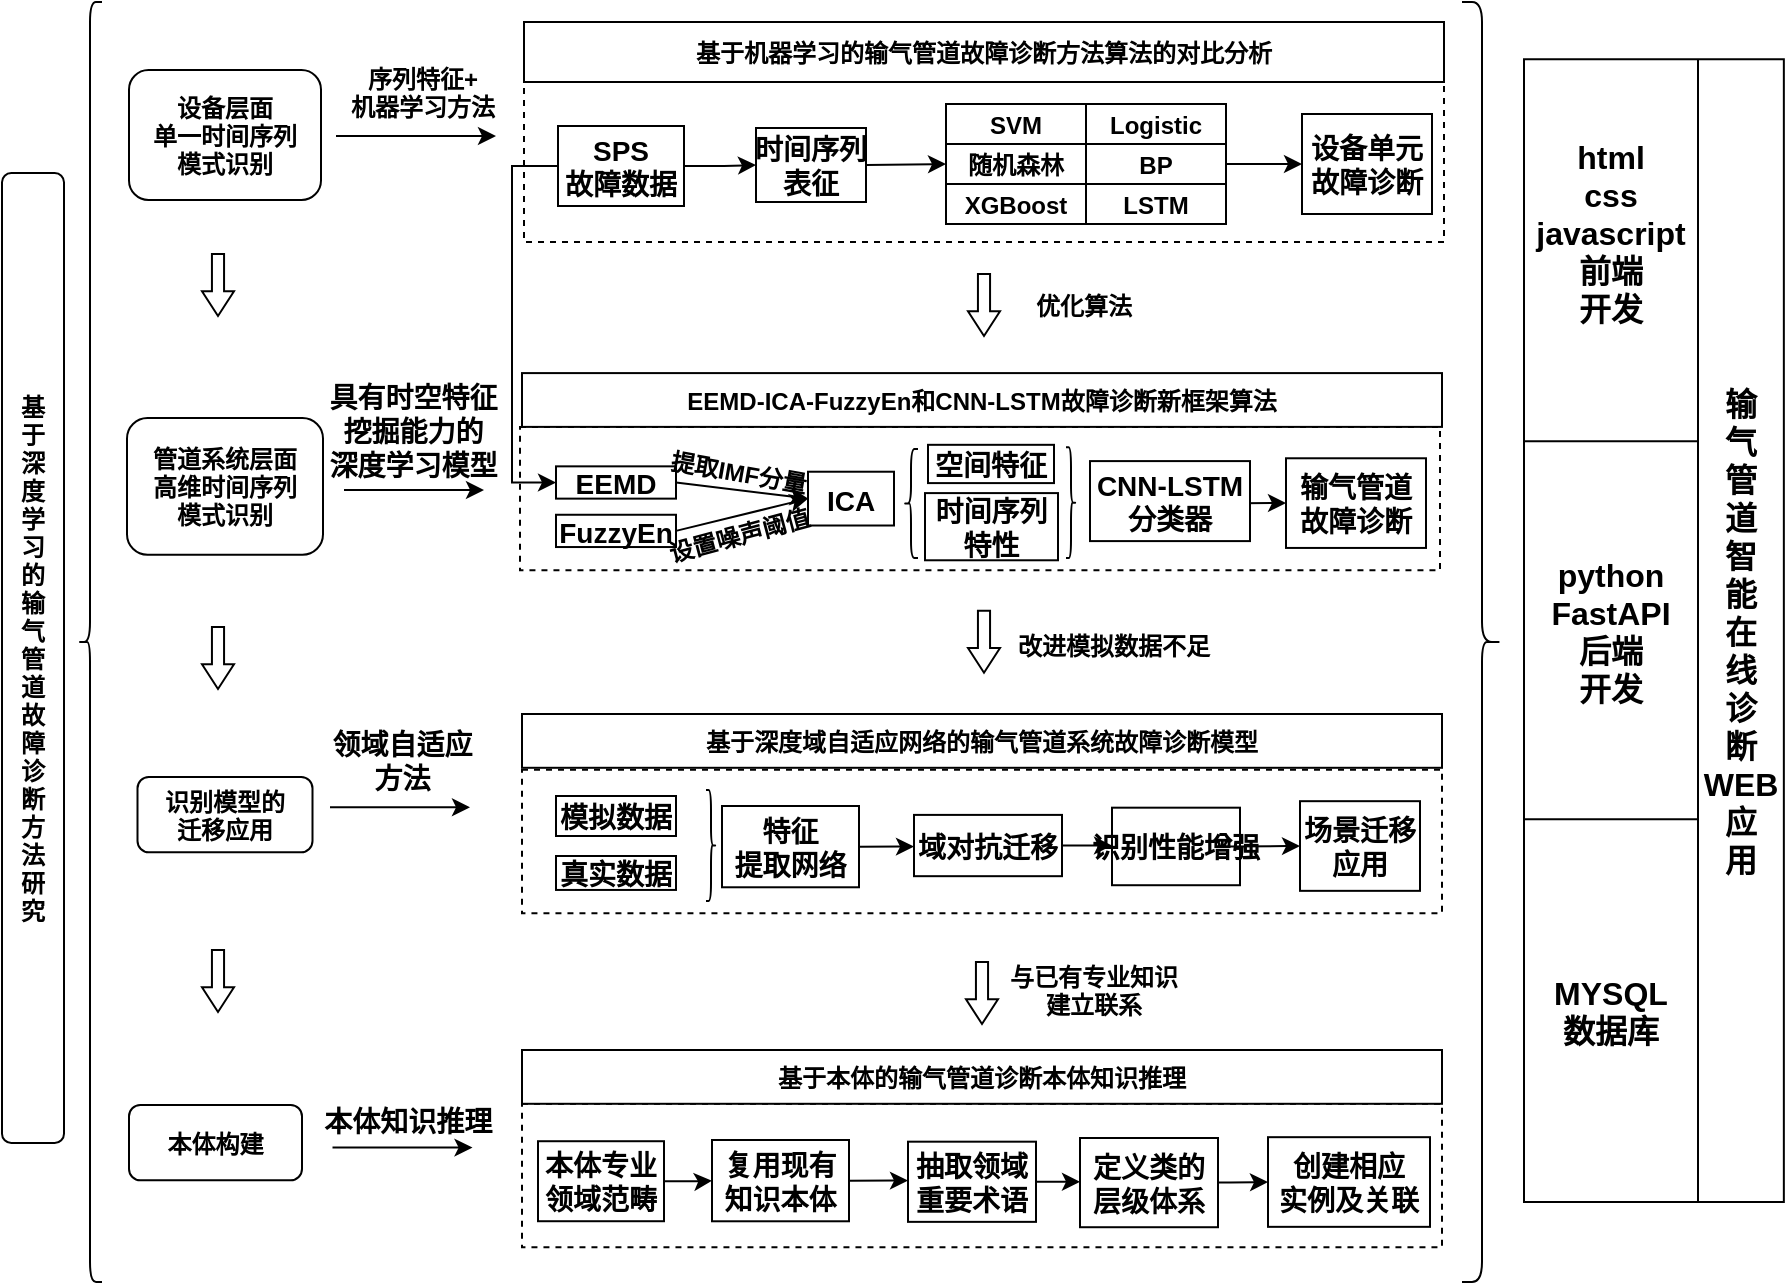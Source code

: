 <mxfile version="22.1.2" type="github">
  <diagram name="第 1 页" id="HYvwxCKRt6-kvIY1RSBt">
    <mxGraphModel dx="1015" dy="1727" grid="1" gridSize="10" guides="1" tooltips="1" connect="1" arrows="1" fold="1" page="1" pageScale="1" pageWidth="827" pageHeight="1169" math="0" shadow="0">
      <root>
        <mxCell id="0" />
        <mxCell id="1" parent="0" />
        <mxCell id="2n91kEc1MEfVxPzDMiQJ-1" value="基&#xa;于&#xa;深&#xa;度&#xa;学&#xa;习&#xa;的&#xa;输&#xa;气&#xa;管&#xa;道&#xa;故&#xa;障&#xa;诊&#xa;断&#xa;方&#xa;法&#xa;研&#xa;究" style="rounded=1;glass=0;fontFamily=Helvetica;fontStyle=1;" vertex="1" parent="1">
          <mxGeometry x="9" y="-974.5" width="31" height="485" as="geometry" />
        </mxCell>
        <mxCell id="2n91kEc1MEfVxPzDMiQJ-2" value="" style="shape=curlyBracket;rounded=1;labelPosition=left;verticalLabelPosition=middle;align=right;verticalAlign=middle;fontFamily=Helvetica;fontStyle=1;" vertex="1" parent="1">
          <mxGeometry x="47" y="-1060" width="12" height="640" as="geometry" />
        </mxCell>
        <mxCell id="2n91kEc1MEfVxPzDMiQJ-3" value="" style="group;fontFamily=Helvetica;fontStyle=1;" vertex="1" connectable="0" parent="1">
          <mxGeometry x="269" y="-874.448" width="460" height="111.828" as="geometry" />
        </mxCell>
        <mxCell id="2n91kEc1MEfVxPzDMiQJ-4" value="" style="rounded=0;dashed=1;fontFamily=Helvetica;fontStyle=1;" vertex="1" parent="2n91kEc1MEfVxPzDMiQJ-3">
          <mxGeometry x="-1" y="26.897" width="460" height="71.724" as="geometry" />
        </mxCell>
        <mxCell id="2n91kEc1MEfVxPzDMiQJ-5" value="EEMD-ICA-FuzzyEn和CNN-LSTM故障诊断新框架算法" style="rounded=0;fontFamily=Helvetica;fontStyle=1;" vertex="1" parent="2n91kEc1MEfVxPzDMiQJ-3">
          <mxGeometry width="460" height="26.897" as="geometry" />
        </mxCell>
        <mxCell id="2n91kEc1MEfVxPzDMiQJ-6" value="EEMD" style="rounded=0;fontFamily=Helvetica;fontSize=14;fontStyle=1;" vertex="1" parent="2n91kEc1MEfVxPzDMiQJ-3">
          <mxGeometry x="17" y="46.621" width="60" height="16.138" as="geometry" />
        </mxCell>
        <mxCell id="2n91kEc1MEfVxPzDMiQJ-7" value="ICA" style="rounded=0;fontFamily=Helvetica;fontSize=14;fontStyle=1;" vertex="1" parent="2n91kEc1MEfVxPzDMiQJ-3">
          <mxGeometry x="143" y="49.31" width="43" height="26.897" as="geometry" />
        </mxCell>
        <mxCell id="2n91kEc1MEfVxPzDMiQJ-8" value="输气管道&#xa;故障诊断" style="rounded=0;fontFamily=Helvetica;fontSize=14;fontStyle=1;" vertex="1" parent="2n91kEc1MEfVxPzDMiQJ-3">
          <mxGeometry x="382" y="42.59" width="70" height="44.83" as="geometry" />
        </mxCell>
        <mxCell id="2n91kEc1MEfVxPzDMiQJ-9" value="" style="edgeStyle=orthogonalEdgeStyle;rounded=0;orthogonalLoop=1;jettySize=auto;exitX=1;exitY=0.5;exitDx=0;exitDy=0;fontFamily=Helvetica;fontStyle=1" edge="1" parent="2n91kEc1MEfVxPzDMiQJ-3" target="2n91kEc1MEfVxPzDMiQJ-8">
          <mxGeometry relative="1" as="geometry">
            <mxPoint x="338" y="64.552" as="sourcePoint" />
          </mxGeometry>
        </mxCell>
        <mxCell id="2n91kEc1MEfVxPzDMiQJ-10" value="" style="endArrow=classic;rounded=0;exitX=1;exitY=0.5;exitDx=0;exitDy=0;entryX=0;entryY=0.5;entryDx=0;entryDy=0;fontFamily=Helvetica;fontStyle=1" edge="1" parent="2n91kEc1MEfVxPzDMiQJ-3" source="2n91kEc1MEfVxPzDMiQJ-6" target="2n91kEc1MEfVxPzDMiQJ-7">
          <mxGeometry width="50" height="50" relative="1" as="geometry">
            <mxPoint x="126" y="71.724" as="sourcePoint" />
            <mxPoint x="176" y="26.897" as="targetPoint" />
          </mxGeometry>
        </mxCell>
        <mxCell id="2n91kEc1MEfVxPzDMiQJ-11" value="FuzzyEn" style="rounded=0;fontFamily=Helvetica;fontSize=14;fontStyle=1;" vertex="1" parent="2n91kEc1MEfVxPzDMiQJ-3">
          <mxGeometry x="17" y="70.828" width="60" height="16.138" as="geometry" />
        </mxCell>
        <mxCell id="2n91kEc1MEfVxPzDMiQJ-12" value="提取IMF分量" style="text;strokeColor=none;fillColor=none;align=center;verticalAlign=middle;rounded=0;rotation=10;fontFamily=Helvetica;fontStyle=1;" vertex="1" parent="2n91kEc1MEfVxPzDMiQJ-3">
          <mxGeometry x="77" y="35.86" width="63" height="26.9" as="geometry" />
        </mxCell>
        <mxCell id="2n91kEc1MEfVxPzDMiQJ-13" value="" style="endArrow=classic;rounded=0;exitX=1;exitY=0.5;exitDx=0;exitDy=0;entryX=0;entryY=0.5;entryDx=0;entryDy=0;fontFamily=Helvetica;fontStyle=1" edge="1" parent="2n91kEc1MEfVxPzDMiQJ-3" source="2n91kEc1MEfVxPzDMiQJ-11" target="2n91kEc1MEfVxPzDMiQJ-7">
          <mxGeometry width="50" height="50" relative="1" as="geometry">
            <mxPoint x="86" y="125.517" as="sourcePoint" />
            <mxPoint x="136" y="62.759" as="targetPoint" />
          </mxGeometry>
        </mxCell>
        <mxCell id="2n91kEc1MEfVxPzDMiQJ-14" value="设置噪声阈值" style="text;strokeColor=none;fillColor=none;align=center;verticalAlign=middle;rounded=0;rotation=-15;fontFamily=Helvetica;fontStyle=1;" vertex="1" parent="2n91kEc1MEfVxPzDMiQJ-3">
          <mxGeometry x="74.5" y="76.21" width="68" height="8.97" as="geometry" />
        </mxCell>
        <mxCell id="2n91kEc1MEfVxPzDMiQJ-15" value="空间特征" style="rounded=0;fontFamily=Helvetica;fontSize=14;fontStyle=1;" vertex="1" parent="2n91kEc1MEfVxPzDMiQJ-3">
          <mxGeometry x="203" y="35.86" width="63" height="19.14" as="geometry" />
        </mxCell>
        <mxCell id="2n91kEc1MEfVxPzDMiQJ-16" value="CNN-LSTM&#xa;分类器" style="rounded=0;fontFamily=Helvetica;fontSize=14;fontStyle=1;" vertex="1" parent="2n91kEc1MEfVxPzDMiQJ-3">
          <mxGeometry x="284" y="44" width="80" height="40" as="geometry" />
        </mxCell>
        <mxCell id="2n91kEc1MEfVxPzDMiQJ-17" value="时间序列&#xa;特性" style="rounded=0;fontFamily=Helvetica;fontSize=14;fontStyle=1;" vertex="1" parent="2n91kEc1MEfVxPzDMiQJ-3">
          <mxGeometry x="201.5" y="60" width="66.5" height="33.59" as="geometry" />
        </mxCell>
        <mxCell id="2n91kEc1MEfVxPzDMiQJ-18" value="" style="shape=curlyBracket;rounded=1;labelPosition=left;verticalLabelPosition=middle;align=right;verticalAlign=middle;fontFamily=Helvetica;fontStyle=1;" vertex="1" parent="2n91kEc1MEfVxPzDMiQJ-3">
          <mxGeometry x="191" y="37.95" width="7" height="54.55" as="geometry" />
        </mxCell>
        <mxCell id="2n91kEc1MEfVxPzDMiQJ-19" value="" style="shape=curlyBracket;rounded=1;flipH=1;labelPosition=right;verticalLabelPosition=middle;align=left;verticalAlign=middle;fontFamily=Helvetica;fontStyle=1;" vertex="1" parent="2n91kEc1MEfVxPzDMiQJ-3">
          <mxGeometry x="272" y="37.05" width="5" height="55.45" as="geometry" />
        </mxCell>
        <mxCell id="2n91kEc1MEfVxPzDMiQJ-20" value="" style="group;fontFamily=Helvetica;fontStyle=1;" vertex="1" connectable="0" parent="1">
          <mxGeometry x="269" y="-733.998" width="460" height="98.621" as="geometry" />
        </mxCell>
        <mxCell id="2n91kEc1MEfVxPzDMiQJ-21" value="" style="rounded=0;dashed=1;fontFamily=Helvetica;fontStyle=1;" vertex="1" parent="2n91kEc1MEfVxPzDMiQJ-20">
          <mxGeometry y="57.897" width="460" height="71.724" as="geometry" />
        </mxCell>
        <mxCell id="2n91kEc1MEfVxPzDMiQJ-22" value="基于深度域自适应网络的输气管道系统故障诊断模型" style="rounded=0;fontFamily=Helvetica;fontStyle=1;" vertex="1" parent="2n91kEc1MEfVxPzDMiQJ-20">
          <mxGeometry y="30" width="460" height="26.897" as="geometry" />
        </mxCell>
        <mxCell id="2n91kEc1MEfVxPzDMiQJ-23" value="模拟数据" style="rounded=0;fontFamily=Helvetica;fontSize=14;fontStyle=1;" vertex="1" parent="2n91kEc1MEfVxPzDMiQJ-20">
          <mxGeometry x="17" y="71" width="60" height="20" as="geometry" />
        </mxCell>
        <mxCell id="2n91kEc1MEfVxPzDMiQJ-24" value="识别性能增强" style="rounded=0;fontFamily=Helvetica;fontSize=14;fontStyle=1;" vertex="1" parent="2n91kEc1MEfVxPzDMiQJ-20">
          <mxGeometry x="295" y="76.84" width="64" height="38.77" as="geometry" />
        </mxCell>
        <mxCell id="2n91kEc1MEfVxPzDMiQJ-25" value="场景迁移&#xa;应用" style="rounded=0;fontFamily=Helvetica;fontSize=14;fontStyle=1;" vertex="1" parent="2n91kEc1MEfVxPzDMiQJ-20">
          <mxGeometry x="389" y="73.588" width="60" height="44.828" as="geometry" />
        </mxCell>
        <mxCell id="2n91kEc1MEfVxPzDMiQJ-26" value="" style="edgeStyle=orthogonalEdgeStyle;rounded=0;orthogonalLoop=1;jettySize=auto;exitX=1;exitY=0.5;exitDx=0;exitDy=0;fontFamily=Helvetica;entryX=0;entryY=0.5;entryDx=0;entryDy=0;fontStyle=1" edge="1" parent="2n91kEc1MEfVxPzDMiQJ-20" source="2n91kEc1MEfVxPzDMiQJ-24" target="2n91kEc1MEfVxPzDMiQJ-25">
          <mxGeometry relative="1" as="geometry">
            <mxPoint x="336" y="95.542" as="sourcePoint" />
            <mxPoint x="384" y="95.988" as="targetPoint" />
            <Array as="points">
              <mxPoint x="354" y="96" />
            </Array>
          </mxGeometry>
        </mxCell>
        <mxCell id="2n91kEc1MEfVxPzDMiQJ-27" value="真实数据" style="rounded=0;fontFamily=Helvetica;fontSize=14;fontStyle=1;" vertex="1" parent="2n91kEc1MEfVxPzDMiQJ-20">
          <mxGeometry x="17" y="101" width="60" height="16.97" as="geometry" />
        </mxCell>
        <mxCell id="2n91kEc1MEfVxPzDMiQJ-28" value="" style="edgeStyle=orthogonalEdgeStyle;rounded=0;orthogonalLoop=1;jettySize=auto;exitX=1;exitY=0.5;exitDx=0;exitDy=0;entryX=0;entryY=0.5;entryDx=0;entryDy=0;fontFamily=Helvetica;fontStyle=1" edge="1" parent="2n91kEc1MEfVxPzDMiQJ-20" source="2n91kEc1MEfVxPzDMiQJ-29" target="2n91kEc1MEfVxPzDMiQJ-24">
          <mxGeometry relative="1" as="geometry" />
        </mxCell>
        <mxCell id="2n91kEc1MEfVxPzDMiQJ-29" value="域对抗迁移" style="rounded=0;fontFamily=Helvetica;fontSize=14;fontStyle=1;" vertex="1" parent="2n91kEc1MEfVxPzDMiQJ-20">
          <mxGeometry x="196" y="80.45" width="74" height="30.64" as="geometry" />
        </mxCell>
        <mxCell id="2n91kEc1MEfVxPzDMiQJ-30" value="" style="edgeStyle=orthogonalEdgeStyle;rounded=0;orthogonalLoop=1;jettySize=auto;exitX=1;exitY=0.5;exitDx=0;exitDy=0;entryX=0;entryY=0.5;entryDx=0;entryDy=0;fontFamily=Helvetica;fontStyle=1" edge="1" parent="2n91kEc1MEfVxPzDMiQJ-20" source="2n91kEc1MEfVxPzDMiQJ-31" target="2n91kEc1MEfVxPzDMiQJ-29">
          <mxGeometry relative="1" as="geometry" />
        </mxCell>
        <mxCell id="2n91kEc1MEfVxPzDMiQJ-31" value="特征&#xa;提取网络" style="rounded=0;fontFamily=Helvetica;fontSize=14;fontStyle=1;" vertex="1" parent="2n91kEc1MEfVxPzDMiQJ-20">
          <mxGeometry x="100" y="76" width="68.5" height="40.64" as="geometry" />
        </mxCell>
        <mxCell id="2n91kEc1MEfVxPzDMiQJ-32" value="" style="shape=curlyBracket;rounded=1;flipH=1;labelPosition=right;verticalLabelPosition=middle;align=left;verticalAlign=middle;fontFamily=Helvetica;fontStyle=1;" vertex="1" parent="2n91kEc1MEfVxPzDMiQJ-20">
          <mxGeometry x="92" y="68.05" width="5" height="55.45" as="geometry" />
        </mxCell>
        <mxCell id="2n91kEc1MEfVxPzDMiQJ-33" value="设备层面&#xa;单一时间序列&#xa;模式识别" style="rounded=1;fontFamily=Helvetica;fontStyle=1;" vertex="1" parent="1">
          <mxGeometry x="72.5" y="-1026" width="96" height="65" as="geometry" />
        </mxCell>
        <mxCell id="2n91kEc1MEfVxPzDMiQJ-34" value="管道系统层面&#xa;高维时间序列&#xa;模式识别" style="rounded=1;align=center;fontFamily=Helvetica;fontStyle=1;" vertex="1" parent="1">
          <mxGeometry x="71.5" y="-852" width="98" height="68.4" as="geometry" />
        </mxCell>
        <mxCell id="2n91kEc1MEfVxPzDMiQJ-35" value="具有时空特征&#xa;挖掘能力的&#xa;深度学习模型" style="text;strokeColor=none;fillColor=none;align=center;verticalAlign=middle;rounded=0;fontFamily=Helvetica;fontSize=14;fontStyle=1;" vertex="1" parent="1">
          <mxGeometry x="164.25" y="-861.14" width="101" height="30" as="geometry" />
        </mxCell>
        <mxCell id="2n91kEc1MEfVxPzDMiQJ-36" value="" style="shape=singleArrow;direction=south;arrowWidth=0.379;arrowSize=0.4;noLabel=0;fontFamily=Helvetica;fontStyle=1;" vertex="1" parent="1">
          <mxGeometry x="492" y="-755.62" width="16" height="31" as="geometry" />
        </mxCell>
        <mxCell id="2n91kEc1MEfVxPzDMiQJ-37" value="" style="shape=singleArrow;direction=south;arrowWidth=0.379;arrowSize=0.4;noLabel=0;fontFamily=Helvetica;fontStyle=1;" vertex="1" parent="1">
          <mxGeometry x="491" y="-580" width="16" height="31" as="geometry" />
        </mxCell>
        <mxCell id="2n91kEc1MEfVxPzDMiQJ-38" value="" style="shape=singleArrow;direction=south;arrowWidth=0.379;arrowSize=0.4;noLabel=0;fontFamily=Helvetica;fontStyle=1;" vertex="1" parent="1">
          <mxGeometry x="492" y="-924" width="16" height="31" as="geometry" />
        </mxCell>
        <mxCell id="2n91kEc1MEfVxPzDMiQJ-39" value="" style="group;fontFamily=Helvetica;fontStyle=1;" vertex="1" connectable="0" parent="1">
          <mxGeometry x="270" y="-1050" width="460" height="110" as="geometry" />
        </mxCell>
        <mxCell id="2n91kEc1MEfVxPzDMiQJ-40" value="" style="rounded=0;dashed=1;fontFamily=Helvetica;fontStyle=1;" vertex="1" parent="2n91kEc1MEfVxPzDMiQJ-39">
          <mxGeometry y="30" width="460" height="80" as="geometry" />
        </mxCell>
        <mxCell id="2n91kEc1MEfVxPzDMiQJ-41" value="基于机器学习的输气管道故障诊断方法算法的对比分析" style="rounded=0;fontFamily=Helvetica;fontStyle=1;" vertex="1" parent="2n91kEc1MEfVxPzDMiQJ-39">
          <mxGeometry width="460" height="30" as="geometry" />
        </mxCell>
        <mxCell id="2n91kEc1MEfVxPzDMiQJ-42" value="SPS&#xa;故障数据" style="rounded=0;fontFamily=Helvetica;fontSize=14;fontStyle=1;" vertex="1" parent="2n91kEc1MEfVxPzDMiQJ-39">
          <mxGeometry x="17" y="52" width="63" height="40" as="geometry" />
        </mxCell>
        <mxCell id="2n91kEc1MEfVxPzDMiQJ-43" value="" style="shape=table;startSize=0;container=1;collapsible=0;childLayout=tableLayout;fontSize=14;fontFamily=Helvetica;fontStyle=1;" vertex="1" parent="2n91kEc1MEfVxPzDMiQJ-39">
          <mxGeometry x="211" y="41" width="140" height="60" as="geometry" />
        </mxCell>
        <mxCell id="2n91kEc1MEfVxPzDMiQJ-44" value="" style="shape=tableRow;horizontal=0;startSize=0;swimlaneHead=0;swimlaneBody=0;strokeColor=inherit;top=0;left=0;bottom=0;right=0;collapsible=0;dropTarget=0;fillColor=none;points=[[0,0.5],[1,0.5]];portConstraint=eastwest;fontSize=16;fontFamily=Helvetica;fontStyle=1;" vertex="1" parent="2n91kEc1MEfVxPzDMiQJ-43">
          <mxGeometry width="140" height="20" as="geometry" />
        </mxCell>
        <mxCell id="2n91kEc1MEfVxPzDMiQJ-45" value="SVM" style="shape=partialRectangle;connectable=0;strokeColor=inherit;overflow=hidden;fillColor=none;top=0;left=0;bottom=0;right=0;pointerEvents=1;fontSize=12;fontFamily=Helvetica;fontStyle=1;" vertex="1" parent="2n91kEc1MEfVxPzDMiQJ-44">
          <mxGeometry width="70" height="20" as="geometry">
            <mxRectangle width="70" height="20" as="alternateBounds" />
          </mxGeometry>
        </mxCell>
        <mxCell id="2n91kEc1MEfVxPzDMiQJ-46" value="Logistic" style="shape=partialRectangle;connectable=0;strokeColor=inherit;overflow=hidden;fillColor=none;top=0;left=0;bottom=0;right=0;pointerEvents=1;fontSize=12;fontFamily=Helvetica;fontStyle=1;" vertex="1" parent="2n91kEc1MEfVxPzDMiQJ-44">
          <mxGeometry x="70" width="70" height="20" as="geometry">
            <mxRectangle width="70" height="20" as="alternateBounds" />
          </mxGeometry>
        </mxCell>
        <mxCell id="2n91kEc1MEfVxPzDMiQJ-47" value="" style="shape=tableRow;horizontal=0;startSize=0;swimlaneHead=0;swimlaneBody=0;strokeColor=inherit;top=0;left=0;bottom=0;right=0;collapsible=0;dropTarget=0;fillColor=none;points=[[0,0.5],[1,0.5]];portConstraint=eastwest;fontSize=16;fontFamily=Helvetica;fontStyle=1;" vertex="1" parent="2n91kEc1MEfVxPzDMiQJ-43">
          <mxGeometry y="20" width="140" height="20" as="geometry" />
        </mxCell>
        <mxCell id="2n91kEc1MEfVxPzDMiQJ-48" value="随机森林" style="shape=partialRectangle;connectable=0;strokeColor=inherit;overflow=hidden;fillColor=none;top=0;left=0;bottom=0;right=0;pointerEvents=1;fontSize=12;fontFamily=Helvetica;fontStyle=1;" vertex="1" parent="2n91kEc1MEfVxPzDMiQJ-47">
          <mxGeometry width="70" height="20" as="geometry">
            <mxRectangle width="70" height="20" as="alternateBounds" />
          </mxGeometry>
        </mxCell>
        <mxCell id="2n91kEc1MEfVxPzDMiQJ-49" value="BP" style="shape=partialRectangle;connectable=0;strokeColor=inherit;overflow=hidden;fillColor=none;top=0;left=0;bottom=0;right=0;pointerEvents=1;fontSize=12;fontFamily=Helvetica;fontStyle=1;" vertex="1" parent="2n91kEc1MEfVxPzDMiQJ-47">
          <mxGeometry x="70" width="70" height="20" as="geometry">
            <mxRectangle width="70" height="20" as="alternateBounds" />
          </mxGeometry>
        </mxCell>
        <mxCell id="2n91kEc1MEfVxPzDMiQJ-50" value="" style="shape=tableRow;horizontal=0;startSize=0;swimlaneHead=0;swimlaneBody=0;strokeColor=inherit;top=0;left=0;bottom=0;right=0;collapsible=0;dropTarget=0;fillColor=none;points=[[0,0.5],[1,0.5]];portConstraint=eastwest;fontSize=16;fontFamily=Helvetica;fontStyle=1;" vertex="1" parent="2n91kEc1MEfVxPzDMiQJ-43">
          <mxGeometry y="40" width="140" height="20" as="geometry" />
        </mxCell>
        <mxCell id="2n91kEc1MEfVxPzDMiQJ-51" value="XGBoost" style="shape=partialRectangle;connectable=0;strokeColor=inherit;overflow=hidden;fillColor=none;top=0;left=0;bottom=0;right=0;pointerEvents=1;fontSize=12;fontFamily=Helvetica;fontStyle=1;" vertex="1" parent="2n91kEc1MEfVxPzDMiQJ-50">
          <mxGeometry width="70" height="20" as="geometry">
            <mxRectangle width="70" height="20" as="alternateBounds" />
          </mxGeometry>
        </mxCell>
        <mxCell id="2n91kEc1MEfVxPzDMiQJ-52" value="LSTM" style="shape=partialRectangle;connectable=0;strokeColor=inherit;overflow=hidden;fillColor=none;top=0;left=0;bottom=0;right=0;pointerEvents=1;fontSize=12;fontFamily=Helvetica;fontStyle=1;" vertex="1" parent="2n91kEc1MEfVxPzDMiQJ-50">
          <mxGeometry x="70" width="70" height="20" as="geometry">
            <mxRectangle width="70" height="20" as="alternateBounds" />
          </mxGeometry>
        </mxCell>
        <mxCell id="2n91kEc1MEfVxPzDMiQJ-53" value="设备单元&#xa;故障诊断" style="rounded=0;fontFamily=Helvetica;fontSize=14;fontStyle=1;" vertex="1" parent="2n91kEc1MEfVxPzDMiQJ-39">
          <mxGeometry x="389" y="46" width="65" height="50" as="geometry" />
        </mxCell>
        <mxCell id="2n91kEc1MEfVxPzDMiQJ-54" value="" style="edgeStyle=orthogonalEdgeStyle;rounded=0;orthogonalLoop=1;jettySize=auto;exitX=1;exitY=0.5;exitDx=0;exitDy=0;fontFamily=Helvetica;fontStyle=1" edge="1" parent="2n91kEc1MEfVxPzDMiQJ-39" source="2n91kEc1MEfVxPzDMiQJ-47" target="2n91kEc1MEfVxPzDMiQJ-53">
          <mxGeometry relative="1" as="geometry" />
        </mxCell>
        <mxCell id="2n91kEc1MEfVxPzDMiQJ-91" value="时间序列&#xa;表征" style="rounded=0;fontFamily=Helvetica;fontSize=14;fontStyle=1;" vertex="1" parent="2n91kEc1MEfVxPzDMiQJ-39">
          <mxGeometry x="116" y="53" width="55" height="37" as="geometry" />
        </mxCell>
        <mxCell id="2n91kEc1MEfVxPzDMiQJ-92" value="" style="edgeStyle=orthogonalEdgeStyle;rounded=0;orthogonalLoop=1;jettySize=auto;entryX=0;entryY=0.5;entryDx=0;entryDy=0;fontFamily=Helvetica;fontStyle=1" edge="1" parent="2n91kEc1MEfVxPzDMiQJ-39" source="2n91kEc1MEfVxPzDMiQJ-42" target="2n91kEc1MEfVxPzDMiQJ-91">
          <mxGeometry relative="1" as="geometry" />
        </mxCell>
        <mxCell id="2n91kEc1MEfVxPzDMiQJ-93" value="" style="endArrow=classic;rounded=0;exitX=1;exitY=0.5;exitDx=0;exitDy=0;entryX=0;entryY=0.5;entryDx=0;entryDy=0;fontFamily=Helvetica;fontStyle=1" edge="1" parent="2n91kEc1MEfVxPzDMiQJ-39" source="2n91kEc1MEfVxPzDMiQJ-91" target="2n91kEc1MEfVxPzDMiQJ-47">
          <mxGeometry width="50" height="50" relative="1" as="geometry">
            <mxPoint x="216" y="220" as="sourcePoint" />
            <mxPoint x="266" y="170" as="targetPoint" />
          </mxGeometry>
        </mxCell>
        <mxCell id="2n91kEc1MEfVxPzDMiQJ-55" value="" style="edgeStyle=orthogonalEdgeStyle;rounded=0;orthogonalLoop=1;jettySize=auto;exitX=0;exitY=0.5;exitDx=0;exitDy=0;entryX=0;entryY=0.5;entryDx=0;entryDy=0;fontFamily=Helvetica;fontStyle=1" edge="1" parent="1" source="2n91kEc1MEfVxPzDMiQJ-42" target="2n91kEc1MEfVxPzDMiQJ-6">
          <mxGeometry relative="1" as="geometry">
            <Array as="points">
              <mxPoint x="264" y="-978" />
              <mxPoint x="264" y="-820" />
            </Array>
          </mxGeometry>
        </mxCell>
        <mxCell id="2n91kEc1MEfVxPzDMiQJ-56" value="" style="endArrow=classic;rounded=0;fontFamily=Helvetica;fontStyle=1" edge="1" parent="1">
          <mxGeometry width="50" height="50" relative="1" as="geometry">
            <mxPoint x="180" y="-816" as="sourcePoint" />
            <mxPoint x="250" y="-816" as="targetPoint" />
          </mxGeometry>
        </mxCell>
        <mxCell id="2n91kEc1MEfVxPzDMiQJ-57" value="识别模型的&#xa;迁移应用" style="rounded=1;fontFamily=Helvetica;fontStyle=1;" vertex="1" parent="1">
          <mxGeometry x="76.75" y="-672.53" width="87.5" height="37.69" as="geometry" />
        </mxCell>
        <mxCell id="2n91kEc1MEfVxPzDMiQJ-58" value="" style="endArrow=classic;rounded=0;fontFamily=Helvetica;fontStyle=1" edge="1" parent="1">
          <mxGeometry width="50" height="50" relative="1" as="geometry">
            <mxPoint x="173" y="-657.34" as="sourcePoint" />
            <mxPoint x="243" y="-657.34" as="targetPoint" />
          </mxGeometry>
        </mxCell>
        <mxCell id="2n91kEc1MEfVxPzDMiQJ-59" value="" style="group;fontFamily=Helvetica;fontStyle=1;" vertex="1" connectable="0" parent="1">
          <mxGeometry x="269" y="-558.998" width="470" height="98.621" as="geometry" />
        </mxCell>
        <mxCell id="2n91kEc1MEfVxPzDMiQJ-60" value="" style="rounded=0;dashed=1;fontFamily=Helvetica;fontStyle=1;" vertex="1" parent="2n91kEc1MEfVxPzDMiQJ-59">
          <mxGeometry y="49.897" width="460" height="71.724" as="geometry" />
        </mxCell>
        <mxCell id="2n91kEc1MEfVxPzDMiQJ-61" value="基于本体的输气管道诊断本体知识推理" style="rounded=0;fontFamily=Helvetica;fontStyle=1;" vertex="1" parent="2n91kEc1MEfVxPzDMiQJ-59">
          <mxGeometry y="23" width="460" height="26.897" as="geometry" />
        </mxCell>
        <mxCell id="2n91kEc1MEfVxPzDMiQJ-62" value="" style="edgeStyle=orthogonalEdgeStyle;rounded=0;orthogonalLoop=1;jettySize=auto;entryX=0;entryY=0.5;entryDx=0;entryDy=0;fontStyle=1;fontFamily=Helvetica;" edge="1" parent="2n91kEc1MEfVxPzDMiQJ-59" source="2n91kEc1MEfVxPzDMiQJ-63" target="2n91kEc1MEfVxPzDMiQJ-70">
          <mxGeometry relative="1" as="geometry" />
        </mxCell>
        <mxCell id="2n91kEc1MEfVxPzDMiQJ-63" value="本体专业&#xa;领域范畴" style="rounded=0;fontFamily=Helvetica;fontSize=14;fontStyle=1;" vertex="1" parent="2n91kEc1MEfVxPzDMiQJ-59">
          <mxGeometry x="8" y="68.61" width="63" height="40" as="geometry" />
        </mxCell>
        <mxCell id="2n91kEc1MEfVxPzDMiQJ-64" value="定义类的&#xa;层级体系" style="rounded=0;fontFamily=Helvetica;fontSize=14;fontStyle=1;" vertex="1" parent="2n91kEc1MEfVxPzDMiQJ-59">
          <mxGeometry x="279" y="67" width="69" height="44.61" as="geometry" />
        </mxCell>
        <mxCell id="2n91kEc1MEfVxPzDMiQJ-65" value="创建相应&#xa;实例及关联" style="rounded=0;fontFamily=Helvetica;fontSize=14;fontStyle=1;" vertex="1" parent="2n91kEc1MEfVxPzDMiQJ-59">
          <mxGeometry x="373" y="66.59" width="81" height="44.83" as="geometry" />
        </mxCell>
        <mxCell id="2n91kEc1MEfVxPzDMiQJ-66" value="" style="edgeStyle=orthogonalEdgeStyle;rounded=0;orthogonalLoop=1;jettySize=auto;exitX=1;exitY=0.5;exitDx=0;exitDy=0;fontFamily=Helvetica;entryX=0;entryY=0.5;entryDx=0;entryDy=0;fontStyle=1" edge="1" parent="2n91kEc1MEfVxPzDMiQJ-59" source="2n91kEc1MEfVxPzDMiQJ-64" target="2n91kEc1MEfVxPzDMiQJ-65">
          <mxGeometry relative="1" as="geometry">
            <mxPoint x="336" y="87.542" as="sourcePoint" />
            <mxPoint x="384" y="87.988" as="targetPoint" />
            <Array as="points">
              <mxPoint x="354" y="88" />
            </Array>
          </mxGeometry>
        </mxCell>
        <mxCell id="2n91kEc1MEfVxPzDMiQJ-67" value="" style="edgeStyle=orthogonalEdgeStyle;rounded=0;orthogonalLoop=1;jettySize=auto;exitX=1;exitY=0.5;exitDx=0;exitDy=0;entryX=0;entryY=0.5;entryDx=0;entryDy=0;fontFamily=Helvetica;fontStyle=1" edge="1" parent="2n91kEc1MEfVxPzDMiQJ-59" source="2n91kEc1MEfVxPzDMiQJ-68" target="2n91kEc1MEfVxPzDMiQJ-64">
          <mxGeometry relative="1" as="geometry" />
        </mxCell>
        <mxCell id="2n91kEc1MEfVxPzDMiQJ-68" value="抽取领域&#xa;重要术语" style="rounded=0;fontFamily=Helvetica;fontSize=14;fontStyle=1;" vertex="1" parent="2n91kEc1MEfVxPzDMiQJ-59">
          <mxGeometry x="193" y="68.84" width="64" height="40.09" as="geometry" />
        </mxCell>
        <mxCell id="2n91kEc1MEfVxPzDMiQJ-69" value="" style="edgeStyle=orthogonalEdgeStyle;rounded=0;orthogonalLoop=1;jettySize=auto;exitX=1;exitY=0.5;exitDx=0;exitDy=0;entryX=0;entryY=0.5;entryDx=0;entryDy=0;fontFamily=Helvetica;fontStyle=1" edge="1" parent="2n91kEc1MEfVxPzDMiQJ-59" source="2n91kEc1MEfVxPzDMiQJ-70" target="2n91kEc1MEfVxPzDMiQJ-68">
          <mxGeometry relative="1" as="geometry" />
        </mxCell>
        <mxCell id="2n91kEc1MEfVxPzDMiQJ-70" value="复用现有&#xa;知识本体" style="rounded=0;fontFamily=Helvetica;fontSize=14;fontStyle=1;" vertex="1" parent="2n91kEc1MEfVxPzDMiQJ-59">
          <mxGeometry x="95" y="68" width="68.5" height="40.64" as="geometry" />
        </mxCell>
        <mxCell id="2n91kEc1MEfVxPzDMiQJ-71" value="本体构建" style="rounded=1;fontFamily=Helvetica;fontStyle=1;" vertex="1" parent="1">
          <mxGeometry x="72.5" y="-508.53" width="86.5" height="37.69" as="geometry" />
        </mxCell>
        <mxCell id="2n91kEc1MEfVxPzDMiQJ-72" value="" style="endArrow=classic;rounded=0;fontFamily=Helvetica;fontStyle=1" edge="1" parent="1">
          <mxGeometry width="50" height="50" relative="1" as="geometry">
            <mxPoint x="174.25" y="-487.19" as="sourcePoint" />
            <mxPoint x="244.25" y="-487.19" as="targetPoint" />
          </mxGeometry>
        </mxCell>
        <mxCell id="2n91kEc1MEfVxPzDMiQJ-73" value="序列特征+&#xa;机器学习方法" style="text;strokeColor=none;fillColor=none;align=center;verticalAlign=middle;rounded=0;fontFamily=Helvetica;fontStyle=1;" vertex="1" parent="1">
          <mxGeometry x="169" y="-1030" width="101" height="30" as="geometry" />
        </mxCell>
        <mxCell id="2n91kEc1MEfVxPzDMiQJ-74" value="" style="endArrow=classic;rounded=0;fontFamily=Helvetica;fontStyle=1" edge="1" parent="1">
          <mxGeometry width="50" height="50" relative="1" as="geometry">
            <mxPoint x="176" y="-993" as="sourcePoint" />
            <mxPoint x="256" y="-993" as="targetPoint" />
          </mxGeometry>
        </mxCell>
        <mxCell id="2n91kEc1MEfVxPzDMiQJ-75" value="领域自适应&#xa;方法" style="text;strokeColor=none;fillColor=none;align=center;verticalAlign=middle;rounded=0;fontFamily=Helvetica;fontSize=14;fontStyle=1;" vertex="1" parent="1">
          <mxGeometry x="164.25" y="-696" width="90" height="30" as="geometry" />
        </mxCell>
        <mxCell id="2n91kEc1MEfVxPzDMiQJ-76" value="" style="shape=singleArrow;direction=south;arrowWidth=0.379;arrowSize=0.4;noLabel=0;fontFamily=Helvetica;fontStyle=1;" vertex="1" parent="1">
          <mxGeometry x="109" y="-934" width="16" height="31" as="geometry" />
        </mxCell>
        <mxCell id="2n91kEc1MEfVxPzDMiQJ-77" value="" style="shape=singleArrow;direction=south;arrowWidth=0.379;arrowSize=0.4;noLabel=0;fontFamily=Helvetica;fontStyle=1;" vertex="1" parent="1">
          <mxGeometry x="109" y="-747.5" width="16" height="31" as="geometry" />
        </mxCell>
        <mxCell id="2n91kEc1MEfVxPzDMiQJ-78" value="" style="shape=singleArrow;direction=south;arrowWidth=0.379;arrowSize=0.4;noLabel=0;fontFamily=Helvetica;fontStyle=1;" vertex="1" parent="1">
          <mxGeometry x="109" y="-586" width="16" height="31" as="geometry" />
        </mxCell>
        <mxCell id="2n91kEc1MEfVxPzDMiQJ-79" value="本体知识推理" style="text;strokeColor=none;fillColor=none;align=center;verticalAlign=middle;rounded=0;fontFamily=Helvetica;fontSize=14;fontStyle=1;" vertex="1" parent="1">
          <mxGeometry x="164.25" y="-516" width="95.75" height="30" as="geometry" />
        </mxCell>
        <mxCell id="2n91kEc1MEfVxPzDMiQJ-80" value="" style="shape=curlyBracket;rounded=1;flipH=1;labelPosition=right;verticalLabelPosition=middle;align=left;verticalAlign=middle;fontFamily=Helvetica;fontStyle=1;" vertex="1" parent="1">
          <mxGeometry x="739" y="-1060" width="20" height="640" as="geometry" />
        </mxCell>
        <mxCell id="2n91kEc1MEfVxPzDMiQJ-81" value="" style="shape=table;startSize=0;container=1;collapsible=0;childLayout=tableLayout;fontSize=16;fontFamily=Helvetica;fontStyle=1;" vertex="1" parent="1">
          <mxGeometry x="770" y="-1031.38" width="129.926" height="571.38" as="geometry" />
        </mxCell>
        <mxCell id="2n91kEc1MEfVxPzDMiQJ-82" value="" style="shape=tableRow;horizontal=0;startSize=0;swimlaneHead=0;swimlaneBody=0;strokeColor=inherit;top=0;left=0;bottom=0;right=0;collapsible=0;dropTarget=0;fillColor=none;points=[[0,0.5],[1,0.5]];portConstraint=eastwest;fontSize=16;fontFamily=Helvetica;fontStyle=1;" vertex="1" parent="2n91kEc1MEfVxPzDMiQJ-81">
          <mxGeometry width="129.926" height="191" as="geometry" />
        </mxCell>
        <mxCell id="2n91kEc1MEfVxPzDMiQJ-83" value="html&#xa;css&#xa;javascript&#xa;前端&#xa;开发&#xa;" style="shape=partialRectangle;connectable=0;strokeColor=inherit;overflow=hidden;fillColor=none;top=0;left=0;bottom=0;right=0;pointerEvents=1;fontSize=16;fontFamily=Helvetica;fontStyle=1;" vertex="1" parent="2n91kEc1MEfVxPzDMiQJ-82">
          <mxGeometry width="87" height="191" as="geometry">
            <mxRectangle width="87" height="191" as="alternateBounds" />
          </mxGeometry>
        </mxCell>
        <mxCell id="2n91kEc1MEfVxPzDMiQJ-84" value="输&#xa;气&#xa;管&#xa;道&#xa;智&#xa;能&#xa;在&#xa;线&#xa;诊&#xa;断&#xa;WEB&#xa;应&#xa;用" style="shape=partialRectangle;connectable=0;strokeColor=inherit;overflow=hidden;fillColor=none;top=0;left=0;bottom=0;right=0;pointerEvents=1;fontSize=16;rowspan=3;colspan=1;fontFamily=Helvetica;fontStyle=1;" vertex="1" parent="2n91kEc1MEfVxPzDMiQJ-82">
          <mxGeometry x="87" width="43" height="571" as="geometry">
            <mxRectangle width="43" height="191" as="alternateBounds" />
          </mxGeometry>
        </mxCell>
        <mxCell id="2n91kEc1MEfVxPzDMiQJ-85" value="" style="shape=tableRow;horizontal=0;startSize=0;swimlaneHead=0;swimlaneBody=0;strokeColor=inherit;top=0;left=0;bottom=0;right=0;collapsible=0;dropTarget=0;fillColor=none;points=[[0,0.5],[1,0.5]];portConstraint=eastwest;fontSize=16;fontFamily=Helvetica;fontStyle=1;" vertex="1" parent="2n91kEc1MEfVxPzDMiQJ-81">
          <mxGeometry y="191" width="129.926" height="189" as="geometry" />
        </mxCell>
        <mxCell id="2n91kEc1MEfVxPzDMiQJ-86" value="python&#xa;FastAPI&#xa;后端&#xa;开发" style="shape=partialRectangle;connectable=0;strokeColor=inherit;overflow=hidden;fillColor=none;top=0;left=0;bottom=0;right=0;pointerEvents=1;fontSize=16;fontFamily=Helvetica;fontStyle=1;" vertex="1" parent="2n91kEc1MEfVxPzDMiQJ-85">
          <mxGeometry width="87" height="189" as="geometry">
            <mxRectangle width="87" height="189" as="alternateBounds" />
          </mxGeometry>
        </mxCell>
        <mxCell id="2n91kEc1MEfVxPzDMiQJ-87" value="" style="shape=partialRectangle;html=1;whiteSpace=wrap;connectable=0;strokeColor=inherit;overflow=hidden;fillColor=none;top=0;left=0;bottom=0;right=0;pointerEvents=1;fontSize=16;" vertex="1" visible="0" parent="2n91kEc1MEfVxPzDMiQJ-85">
          <mxGeometry x="87" width="43" height="189" as="geometry">
            <mxRectangle width="43" height="189" as="alternateBounds" />
          </mxGeometry>
        </mxCell>
        <mxCell id="2n91kEc1MEfVxPzDMiQJ-88" value="" style="shape=tableRow;horizontal=0;startSize=0;swimlaneHead=0;swimlaneBody=0;strokeColor=inherit;top=0;left=0;bottom=0;right=0;collapsible=0;dropTarget=0;fillColor=none;points=[[0,0.5],[1,0.5]];portConstraint=eastwest;fontSize=16;fontFamily=Helvetica;fontStyle=1;" vertex="1" parent="2n91kEc1MEfVxPzDMiQJ-81">
          <mxGeometry y="380" width="129.926" height="191" as="geometry" />
        </mxCell>
        <mxCell id="2n91kEc1MEfVxPzDMiQJ-89" value="MYSQL&#xa;数据库" style="shape=partialRectangle;connectable=0;strokeColor=inherit;overflow=hidden;fillColor=none;top=0;left=0;bottom=0;right=0;pointerEvents=1;fontSize=16;fontFamily=Helvetica;fontStyle=1;" vertex="1" parent="2n91kEc1MEfVxPzDMiQJ-88">
          <mxGeometry width="87" height="191" as="geometry">
            <mxRectangle width="87" height="191" as="alternateBounds" />
          </mxGeometry>
        </mxCell>
        <mxCell id="2n91kEc1MEfVxPzDMiQJ-90" value="" style="shape=partialRectangle;html=1;whiteSpace=wrap;connectable=0;strokeColor=inherit;overflow=hidden;fillColor=none;top=0;left=0;bottom=0;right=0;pointerEvents=1;fontSize=16;" vertex="1" visible="0" parent="2n91kEc1MEfVxPzDMiQJ-88">
          <mxGeometry x="87" width="43" height="191" as="geometry">
            <mxRectangle width="43" height="191" as="alternateBounds" />
          </mxGeometry>
        </mxCell>
        <mxCell id="2n91kEc1MEfVxPzDMiQJ-94" value="优化算法" style="text;strokeColor=none;fillColor=none;align=center;verticalAlign=middle;rounded=0;fontStyle=1;fontFamily=Helvetica;" vertex="1" parent="1">
          <mxGeometry x="520" y="-923.5" width="60" height="30" as="geometry" />
        </mxCell>
        <mxCell id="2n91kEc1MEfVxPzDMiQJ-95" value="改进模拟数据不足" style="text;strokeColor=none;fillColor=none;align=center;verticalAlign=middle;rounded=0;fontStyle=1;fontFamily=Helvetica;" vertex="1" parent="1">
          <mxGeometry x="520" y="-753.62" width="90" height="30" as="geometry" />
        </mxCell>
        <mxCell id="2n91kEc1MEfVxPzDMiQJ-96" value="与已有专业知识&#xa;建立联系" style="text;strokeColor=none;fillColor=none;align=center;verticalAlign=middle;rounded=0;fontStyle=1;fontFamily=Helvetica;" vertex="1" parent="1">
          <mxGeometry x="510" y="-581" width="90" height="30" as="geometry" />
        </mxCell>
      </root>
    </mxGraphModel>
  </diagram>
</mxfile>
